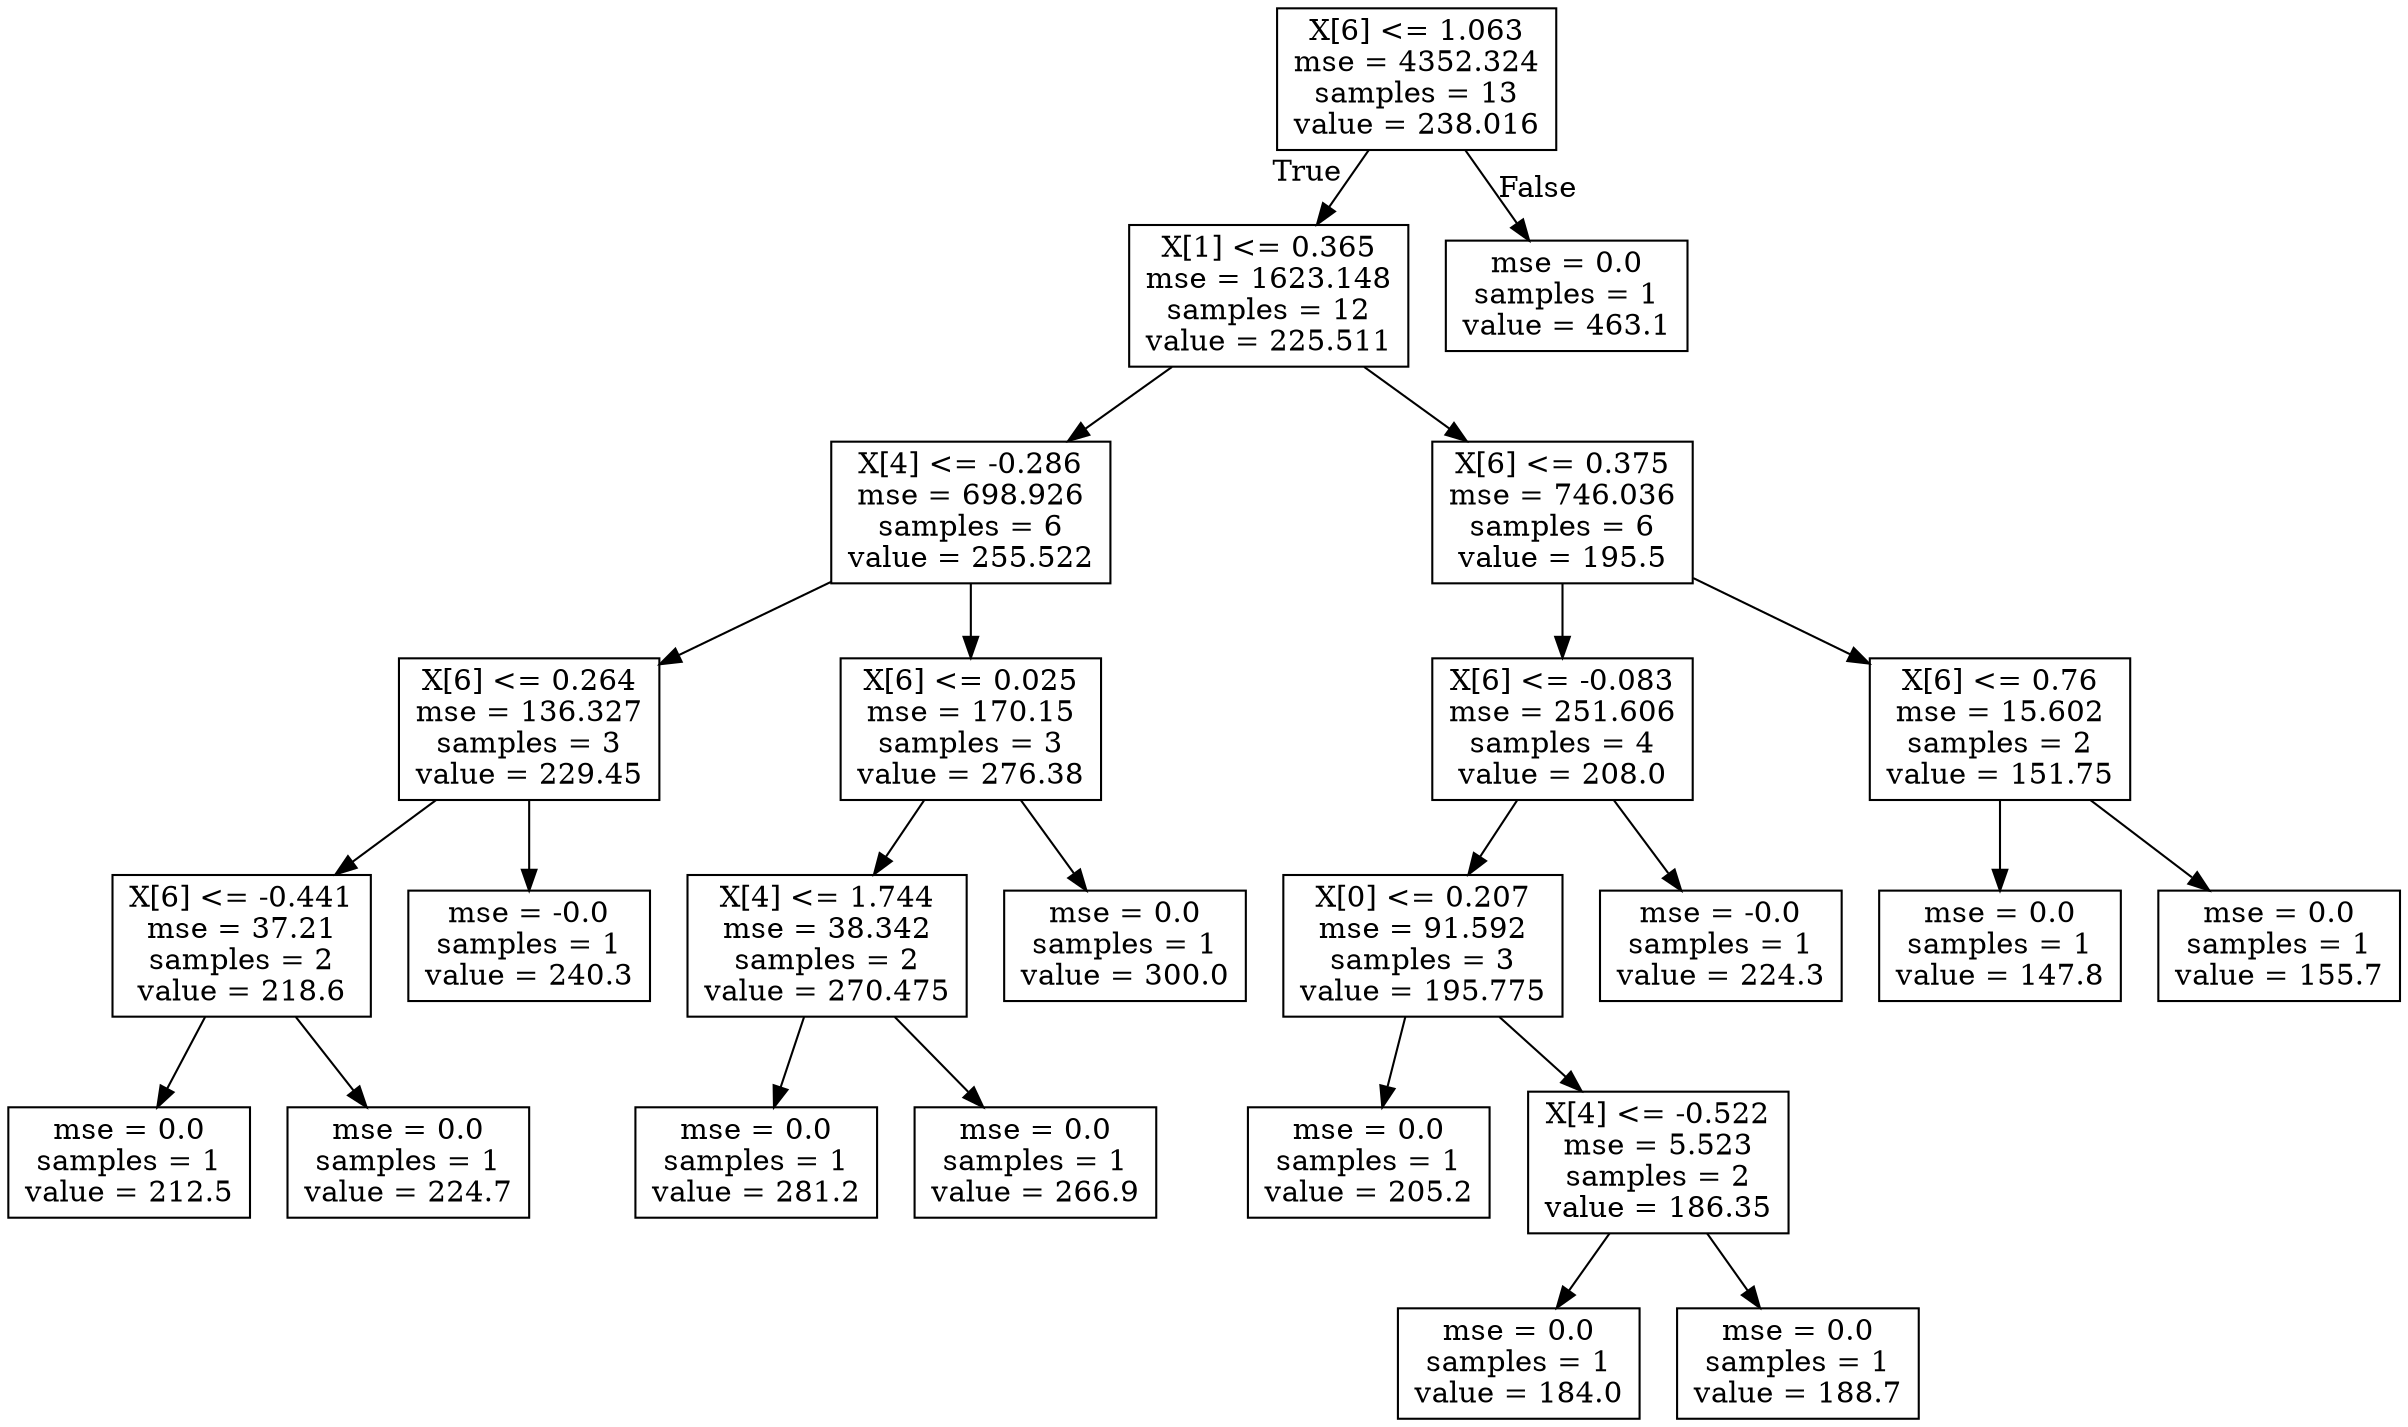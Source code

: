 digraph Tree {
node [shape=box] ;
0 [label="X[6] <= 1.063\nmse = 4352.324\nsamples = 13\nvalue = 238.016"] ;
1 [label="X[1] <= 0.365\nmse = 1623.148\nsamples = 12\nvalue = 225.511"] ;
0 -> 1 [labeldistance=2.5, labelangle=45, headlabel="True"] ;
2 [label="X[4] <= -0.286\nmse = 698.926\nsamples = 6\nvalue = 255.522"] ;
1 -> 2 ;
3 [label="X[6] <= 0.264\nmse = 136.327\nsamples = 3\nvalue = 229.45"] ;
2 -> 3 ;
4 [label="X[6] <= -0.441\nmse = 37.21\nsamples = 2\nvalue = 218.6"] ;
3 -> 4 ;
5 [label="mse = 0.0\nsamples = 1\nvalue = 212.5"] ;
4 -> 5 ;
6 [label="mse = 0.0\nsamples = 1\nvalue = 224.7"] ;
4 -> 6 ;
7 [label="mse = -0.0\nsamples = 1\nvalue = 240.3"] ;
3 -> 7 ;
8 [label="X[6] <= 0.025\nmse = 170.15\nsamples = 3\nvalue = 276.38"] ;
2 -> 8 ;
9 [label="X[4] <= 1.744\nmse = 38.342\nsamples = 2\nvalue = 270.475"] ;
8 -> 9 ;
10 [label="mse = 0.0\nsamples = 1\nvalue = 281.2"] ;
9 -> 10 ;
11 [label="mse = 0.0\nsamples = 1\nvalue = 266.9"] ;
9 -> 11 ;
12 [label="mse = 0.0\nsamples = 1\nvalue = 300.0"] ;
8 -> 12 ;
13 [label="X[6] <= 0.375\nmse = 746.036\nsamples = 6\nvalue = 195.5"] ;
1 -> 13 ;
14 [label="X[6] <= -0.083\nmse = 251.606\nsamples = 4\nvalue = 208.0"] ;
13 -> 14 ;
15 [label="X[0] <= 0.207\nmse = 91.592\nsamples = 3\nvalue = 195.775"] ;
14 -> 15 ;
16 [label="mse = 0.0\nsamples = 1\nvalue = 205.2"] ;
15 -> 16 ;
17 [label="X[4] <= -0.522\nmse = 5.523\nsamples = 2\nvalue = 186.35"] ;
15 -> 17 ;
18 [label="mse = 0.0\nsamples = 1\nvalue = 184.0"] ;
17 -> 18 ;
19 [label="mse = 0.0\nsamples = 1\nvalue = 188.7"] ;
17 -> 19 ;
20 [label="mse = -0.0\nsamples = 1\nvalue = 224.3"] ;
14 -> 20 ;
21 [label="X[6] <= 0.76\nmse = 15.602\nsamples = 2\nvalue = 151.75"] ;
13 -> 21 ;
22 [label="mse = 0.0\nsamples = 1\nvalue = 147.8"] ;
21 -> 22 ;
23 [label="mse = 0.0\nsamples = 1\nvalue = 155.7"] ;
21 -> 23 ;
24 [label="mse = 0.0\nsamples = 1\nvalue = 463.1"] ;
0 -> 24 [labeldistance=2.5, labelangle=-45, headlabel="False"] ;
}